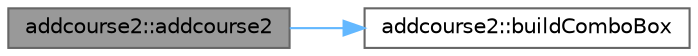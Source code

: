 digraph "addcourse2::addcourse2"
{
 // LATEX_PDF_SIZE
  bgcolor="transparent";
  edge [fontname=Helvetica,fontsize=10,labelfontname=Helvetica,labelfontsize=10];
  node [fontname=Helvetica,fontsize=10,shape=box,height=0.2,width=0.4];
  rankdir="LR";
  Node1 [label="addcourse2::addcourse2",height=0.2,width=0.4,color="gray40", fillcolor="grey60", style="filled", fontcolor="black",tooltip=" "];
  Node1 -> Node2 [color="steelblue1",style="solid"];
  Node2 [label="addcourse2::buildComboBox",height=0.2,width=0.4,color="grey40", fillcolor="white", style="filled",URL="$classaddcourse2.html#a2372f856de05b136d90259e9f27c59b1",tooltip=" "];
}
